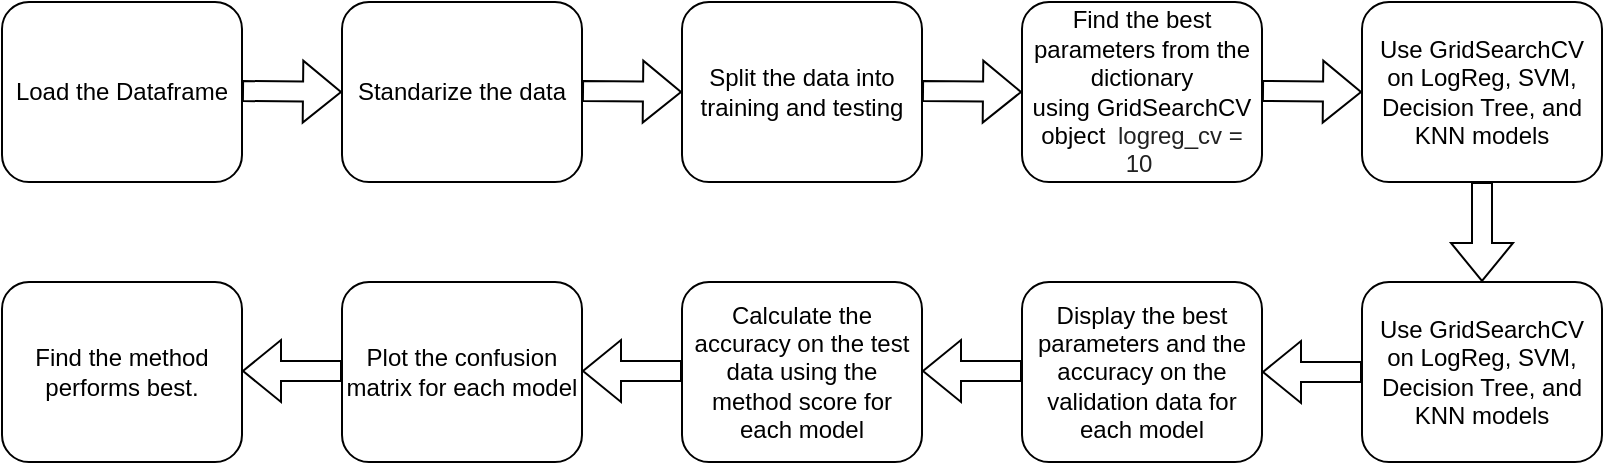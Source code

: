 <mxfile version="21.2.1" type="device">
  <diagram id="3FDWLT0djYU6GR8Eu86t" name="Page-1">
    <mxGraphModel dx="954" dy="623" grid="1" gridSize="10" guides="1" tooltips="1" connect="1" arrows="1" fold="1" page="1" pageScale="1" pageWidth="1169" pageHeight="827" math="0" shadow="0">
      <root>
        <mxCell id="0" />
        <mxCell id="1" parent="0" />
        <mxCell id="9o_ziTd5X3x7VRUj54PJ-1" value="Load the Dataframe" style="rounded=1;whiteSpace=wrap;html=1;" parent="1" vertex="1">
          <mxGeometry x="60" y="260" width="120" height="90" as="geometry" />
        </mxCell>
        <mxCell id="9o_ziTd5X3x7VRUj54PJ-3" value="Split the data into training and testing" style="rounded=1;whiteSpace=wrap;html=1;" parent="1" vertex="1">
          <mxGeometry x="400" y="260" width="120" height="90" as="geometry" />
        </mxCell>
        <mxCell id="9o_ziTd5X3x7VRUj54PJ-4" value="Standarize the data" style="rounded=1;whiteSpace=wrap;html=1;" parent="1" vertex="1">
          <mxGeometry x="230" y="260" width="120" height="90" as="geometry" />
        </mxCell>
        <mxCell id="9o_ziTd5X3x7VRUj54PJ-5" value="Find the best parameters from the dictionary using&amp;nbsp;&lt;font style=&quot;font-size: 12px;&quot;&gt;GridSearchCV object&amp;nbsp;&lt;code style=&quot;background-color: var(--code-cell-background); border-radius: 2px; padding: 0px 3px; color: rgb(33, 33, 33); text-align: start;&quot;&gt;&lt;font face=&quot;Helvetica&quot;&gt;logreg_cv = 10&lt;/font&gt;&lt;/code&gt;&lt;/font&gt;" style="rounded=1;whiteSpace=wrap;html=1;" parent="1" vertex="1">
          <mxGeometry x="570" y="260" width="120" height="90" as="geometry" />
        </mxCell>
        <mxCell id="9o_ziTd5X3x7VRUj54PJ-6" value="Use GridSearchCV on LogReg, SVM, Decision Tree, and KNN models" style="rounded=1;whiteSpace=wrap;html=1;" parent="1" vertex="1">
          <mxGeometry x="740" y="260" width="120" height="90" as="geometry" />
        </mxCell>
        <mxCell id="9o_ziTd5X3x7VRUj54PJ-7" value="" style="shape=flexArrow;endArrow=classic;html=1;rounded=0;entryX=0;entryY=0.5;entryDx=0;entryDy=0;" parent="1" target="9o_ziTd5X3x7VRUj54PJ-4" edge="1">
          <mxGeometry width="50" height="50" relative="1" as="geometry">
            <mxPoint x="180" y="304.5" as="sourcePoint" />
            <mxPoint x="260" y="304.5" as="targetPoint" />
          </mxGeometry>
        </mxCell>
        <mxCell id="9o_ziTd5X3x7VRUj54PJ-8" value="" style="shape=flexArrow;endArrow=classic;html=1;rounded=0;entryX=0;entryY=0.5;entryDx=0;entryDy=0;" parent="1" edge="1">
          <mxGeometry width="50" height="50" relative="1" as="geometry">
            <mxPoint x="350" y="304.5" as="sourcePoint" />
            <mxPoint x="400" y="305" as="targetPoint" />
          </mxGeometry>
        </mxCell>
        <mxCell id="9o_ziTd5X3x7VRUj54PJ-9" value="" style="shape=flexArrow;endArrow=classic;html=1;rounded=0;entryX=0;entryY=0.5;entryDx=0;entryDy=0;" parent="1" edge="1">
          <mxGeometry width="50" height="50" relative="1" as="geometry">
            <mxPoint x="520" y="304.5" as="sourcePoint" />
            <mxPoint x="570" y="305" as="targetPoint" />
          </mxGeometry>
        </mxCell>
        <mxCell id="9o_ziTd5X3x7VRUj54PJ-10" value="" style="shape=flexArrow;endArrow=classic;html=1;rounded=0;entryX=0;entryY=0.5;entryDx=0;entryDy=0;" parent="1" edge="1">
          <mxGeometry width="50" height="50" relative="1" as="geometry">
            <mxPoint x="690" y="304.5" as="sourcePoint" />
            <mxPoint x="740" y="305" as="targetPoint" />
          </mxGeometry>
        </mxCell>
        <mxCell id="OK4tyIAkzl-4h5hgcCtc-1" value="Use GridSearchCV on LogReg, SVM, Decision Tree, and KNN models" style="rounded=1;whiteSpace=wrap;html=1;" vertex="1" parent="1">
          <mxGeometry x="740" y="400" width="120" height="90" as="geometry" />
        </mxCell>
        <mxCell id="OK4tyIAkzl-4h5hgcCtc-2" value="" style="shape=flexArrow;endArrow=classic;html=1;rounded=0;exitX=0.5;exitY=1;exitDx=0;exitDy=0;" edge="1" parent="1" source="9o_ziTd5X3x7VRUj54PJ-6">
          <mxGeometry width="50" height="50" relative="1" as="geometry">
            <mxPoint x="800" y="410" as="sourcePoint" />
            <mxPoint x="800" y="400" as="targetPoint" />
          </mxGeometry>
        </mxCell>
        <mxCell id="OK4tyIAkzl-4h5hgcCtc-3" value="Display the best parameters and the accuracy on the validation data for each model" style="rounded=1;whiteSpace=wrap;html=1;" vertex="1" parent="1">
          <mxGeometry x="570" y="400" width="120" height="90" as="geometry" />
        </mxCell>
        <mxCell id="OK4tyIAkzl-4h5hgcCtc-4" value="Calculate the accuracy on the test data using the method score for each model" style="rounded=1;whiteSpace=wrap;html=1;" vertex="1" parent="1">
          <mxGeometry x="400" y="400" width="120" height="90" as="geometry" />
        </mxCell>
        <mxCell id="OK4tyIAkzl-4h5hgcCtc-5" value="Plot the confusion matrix for each model" style="rounded=1;whiteSpace=wrap;html=1;" vertex="1" parent="1">
          <mxGeometry x="230" y="400" width="120" height="90" as="geometry" />
        </mxCell>
        <mxCell id="OK4tyIAkzl-4h5hgcCtc-6" value="Find the method performs best." style="rounded=1;whiteSpace=wrap;html=1;" vertex="1" parent="1">
          <mxGeometry x="60" y="400" width="120" height="90" as="geometry" />
        </mxCell>
        <mxCell id="OK4tyIAkzl-4h5hgcCtc-7" value="" style="shape=flexArrow;endArrow=classic;html=1;rounded=0;entryX=1;entryY=0.5;entryDx=0;entryDy=0;exitX=0;exitY=0.5;exitDx=0;exitDy=0;" edge="1" parent="1" source="OK4tyIAkzl-4h5hgcCtc-1" target="OK4tyIAkzl-4h5hgcCtc-3">
          <mxGeometry width="50" height="50" relative="1" as="geometry">
            <mxPoint x="700" y="380" as="sourcePoint" />
            <mxPoint x="750" y="380.5" as="targetPoint" />
          </mxGeometry>
        </mxCell>
        <mxCell id="OK4tyIAkzl-4h5hgcCtc-8" value="" style="shape=flexArrow;endArrow=classic;html=1;rounded=0;entryX=1;entryY=0.5;entryDx=0;entryDy=0;exitX=0;exitY=0.5;exitDx=0;exitDy=0;" edge="1" parent="1">
          <mxGeometry width="50" height="50" relative="1" as="geometry">
            <mxPoint x="570" y="444.5" as="sourcePoint" />
            <mxPoint x="520" y="444.5" as="targetPoint" />
          </mxGeometry>
        </mxCell>
        <mxCell id="OK4tyIAkzl-4h5hgcCtc-9" value="" style="shape=flexArrow;endArrow=classic;html=1;rounded=0;entryX=1;entryY=0.5;entryDx=0;entryDy=0;exitX=0;exitY=0.5;exitDx=0;exitDy=0;" edge="1" parent="1">
          <mxGeometry width="50" height="50" relative="1" as="geometry">
            <mxPoint x="400" y="444.5" as="sourcePoint" />
            <mxPoint x="350" y="444.5" as="targetPoint" />
          </mxGeometry>
        </mxCell>
        <mxCell id="OK4tyIAkzl-4h5hgcCtc-10" value="" style="shape=flexArrow;endArrow=classic;html=1;rounded=0;entryX=1;entryY=0.5;entryDx=0;entryDy=0;exitX=0;exitY=0.5;exitDx=0;exitDy=0;" edge="1" parent="1">
          <mxGeometry width="50" height="50" relative="1" as="geometry">
            <mxPoint x="230" y="444.5" as="sourcePoint" />
            <mxPoint x="180" y="444.5" as="targetPoint" />
          </mxGeometry>
        </mxCell>
      </root>
    </mxGraphModel>
  </diagram>
</mxfile>
